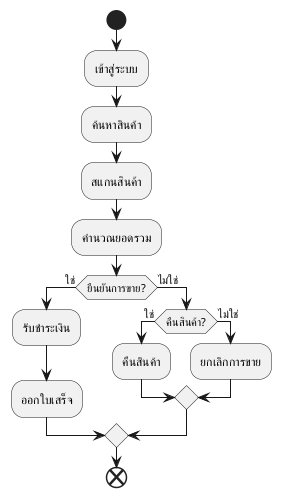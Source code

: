 @startuml pos_activity
skinparam defaultFontName "Tahoma"
start
:เข้าสู่ระบบ;
:ค้นหาสินค้า;
:สแกนสินค้า;
:คำนวณยอดรวม;

if (ยืนยันการขาย?) then (ใช่)
  :รับชำระเงิน;
  :ออกใบเสร็จ;
else (ไม่ใช่)
  if (คืนสินค้า?) then (ใช่)
    :คืนสินค้า;
  else (ไม่ใช่)
    :ยกเลิกการขาย;
  endif
endif
end
@enduml